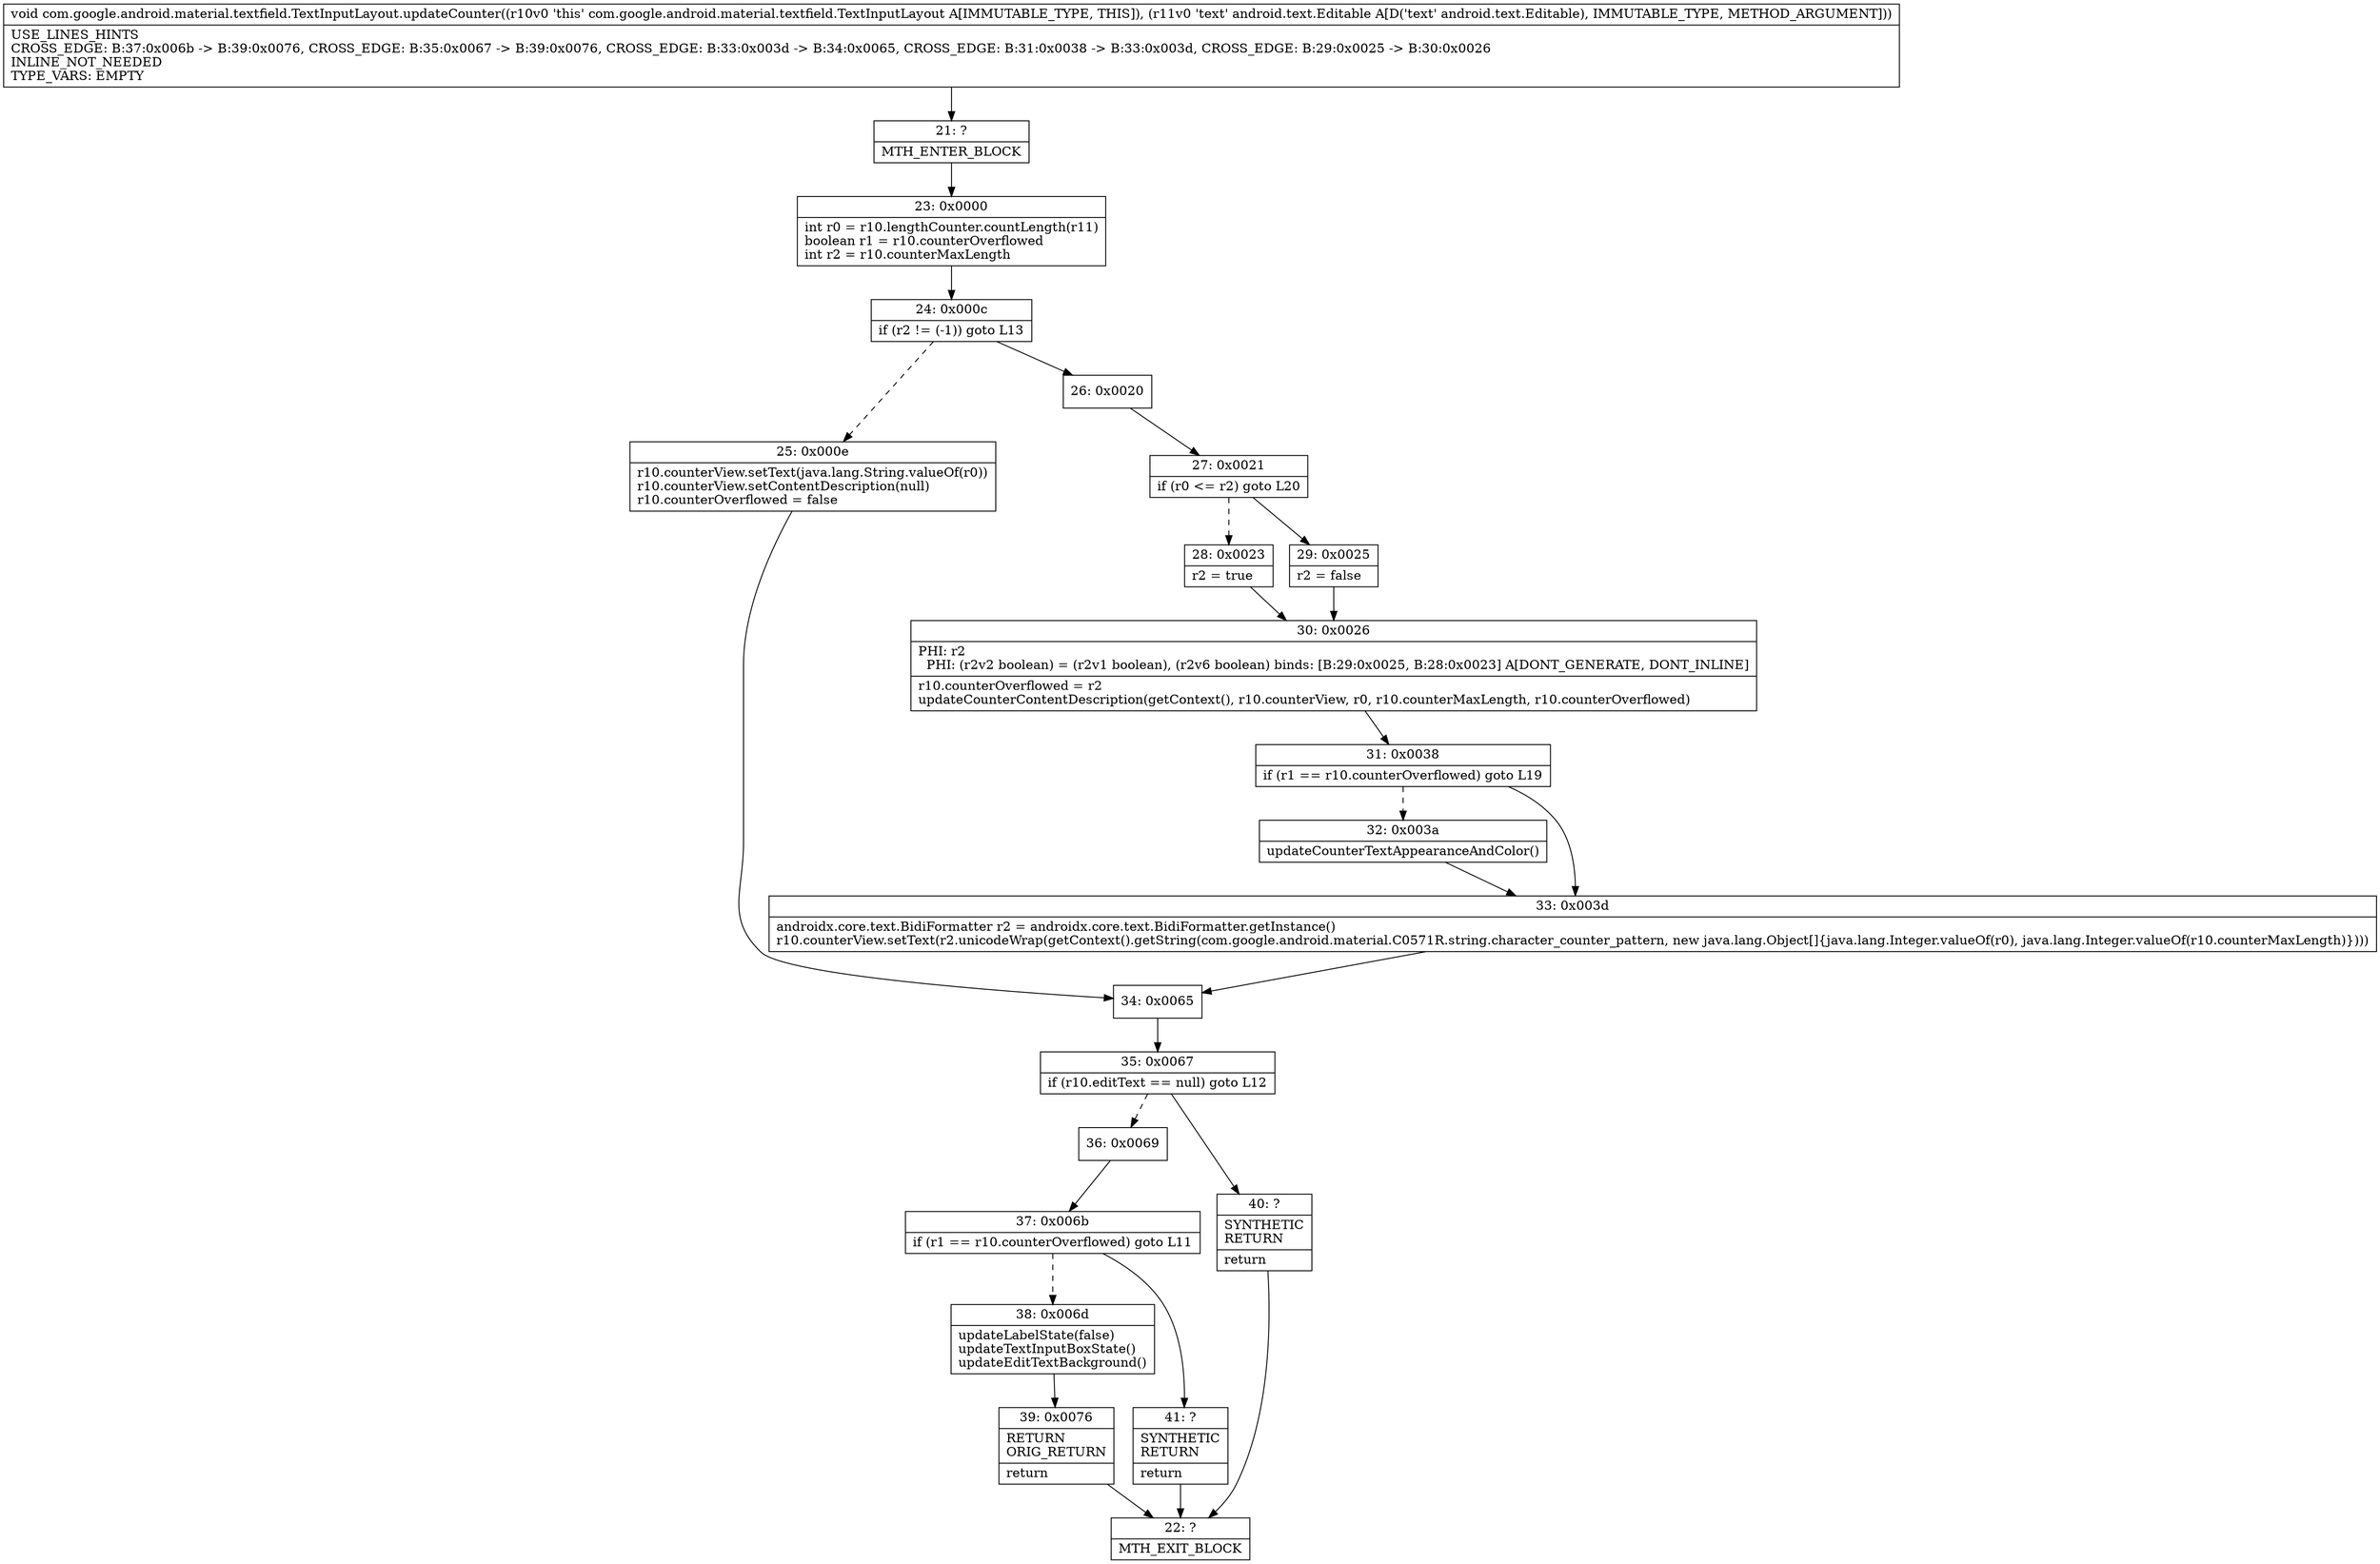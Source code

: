 digraph "CFG forcom.google.android.material.textfield.TextInputLayout.updateCounter(Landroid\/text\/Editable;)V" {
Node_21 [shape=record,label="{21\:\ ?|MTH_ENTER_BLOCK\l}"];
Node_23 [shape=record,label="{23\:\ 0x0000|int r0 = r10.lengthCounter.countLength(r11)\lboolean r1 = r10.counterOverflowed\lint r2 = r10.counterMaxLength\l}"];
Node_24 [shape=record,label="{24\:\ 0x000c|if (r2 != (\-1)) goto L13\l}"];
Node_25 [shape=record,label="{25\:\ 0x000e|r10.counterView.setText(java.lang.String.valueOf(r0))\lr10.counterView.setContentDescription(null)\lr10.counterOverflowed = false\l}"];
Node_34 [shape=record,label="{34\:\ 0x0065}"];
Node_35 [shape=record,label="{35\:\ 0x0067|if (r10.editText == null) goto L12\l}"];
Node_36 [shape=record,label="{36\:\ 0x0069}"];
Node_37 [shape=record,label="{37\:\ 0x006b|if (r1 == r10.counterOverflowed) goto L11\l}"];
Node_38 [shape=record,label="{38\:\ 0x006d|updateLabelState(false)\lupdateTextInputBoxState()\lupdateEditTextBackground()\l}"];
Node_39 [shape=record,label="{39\:\ 0x0076|RETURN\lORIG_RETURN\l|return\l}"];
Node_22 [shape=record,label="{22\:\ ?|MTH_EXIT_BLOCK\l}"];
Node_41 [shape=record,label="{41\:\ ?|SYNTHETIC\lRETURN\l|return\l}"];
Node_40 [shape=record,label="{40\:\ ?|SYNTHETIC\lRETURN\l|return\l}"];
Node_26 [shape=record,label="{26\:\ 0x0020}"];
Node_27 [shape=record,label="{27\:\ 0x0021|if (r0 \<= r2) goto L20\l}"];
Node_28 [shape=record,label="{28\:\ 0x0023|r2 = true\l}"];
Node_30 [shape=record,label="{30\:\ 0x0026|PHI: r2 \l  PHI: (r2v2 boolean) = (r2v1 boolean), (r2v6 boolean) binds: [B:29:0x0025, B:28:0x0023] A[DONT_GENERATE, DONT_INLINE]\l|r10.counterOverflowed = r2\lupdateCounterContentDescription(getContext(), r10.counterView, r0, r10.counterMaxLength, r10.counterOverflowed)\l}"];
Node_31 [shape=record,label="{31\:\ 0x0038|if (r1 == r10.counterOverflowed) goto L19\l}"];
Node_32 [shape=record,label="{32\:\ 0x003a|updateCounterTextAppearanceAndColor()\l}"];
Node_33 [shape=record,label="{33\:\ 0x003d|androidx.core.text.BidiFormatter r2 = androidx.core.text.BidiFormatter.getInstance()\lr10.counterView.setText(r2.unicodeWrap(getContext().getString(com.google.android.material.C0571R.string.character_counter_pattern, new java.lang.Object[]\{java.lang.Integer.valueOf(r0), java.lang.Integer.valueOf(r10.counterMaxLength)\})))\l}"];
Node_29 [shape=record,label="{29\:\ 0x0025|r2 = false\l}"];
MethodNode[shape=record,label="{void com.google.android.material.textfield.TextInputLayout.updateCounter((r10v0 'this' com.google.android.material.textfield.TextInputLayout A[IMMUTABLE_TYPE, THIS]), (r11v0 'text' android.text.Editable A[D('text' android.text.Editable), IMMUTABLE_TYPE, METHOD_ARGUMENT]))  | USE_LINES_HINTS\lCROSS_EDGE: B:37:0x006b \-\> B:39:0x0076, CROSS_EDGE: B:35:0x0067 \-\> B:39:0x0076, CROSS_EDGE: B:33:0x003d \-\> B:34:0x0065, CROSS_EDGE: B:31:0x0038 \-\> B:33:0x003d, CROSS_EDGE: B:29:0x0025 \-\> B:30:0x0026\lINLINE_NOT_NEEDED\lTYPE_VARS: EMPTY\l}"];
MethodNode -> Node_21;Node_21 -> Node_23;
Node_23 -> Node_24;
Node_24 -> Node_25[style=dashed];
Node_24 -> Node_26;
Node_25 -> Node_34;
Node_34 -> Node_35;
Node_35 -> Node_36[style=dashed];
Node_35 -> Node_40;
Node_36 -> Node_37;
Node_37 -> Node_38[style=dashed];
Node_37 -> Node_41;
Node_38 -> Node_39;
Node_39 -> Node_22;
Node_41 -> Node_22;
Node_40 -> Node_22;
Node_26 -> Node_27;
Node_27 -> Node_28[style=dashed];
Node_27 -> Node_29;
Node_28 -> Node_30;
Node_30 -> Node_31;
Node_31 -> Node_32[style=dashed];
Node_31 -> Node_33;
Node_32 -> Node_33;
Node_33 -> Node_34;
Node_29 -> Node_30;
}

